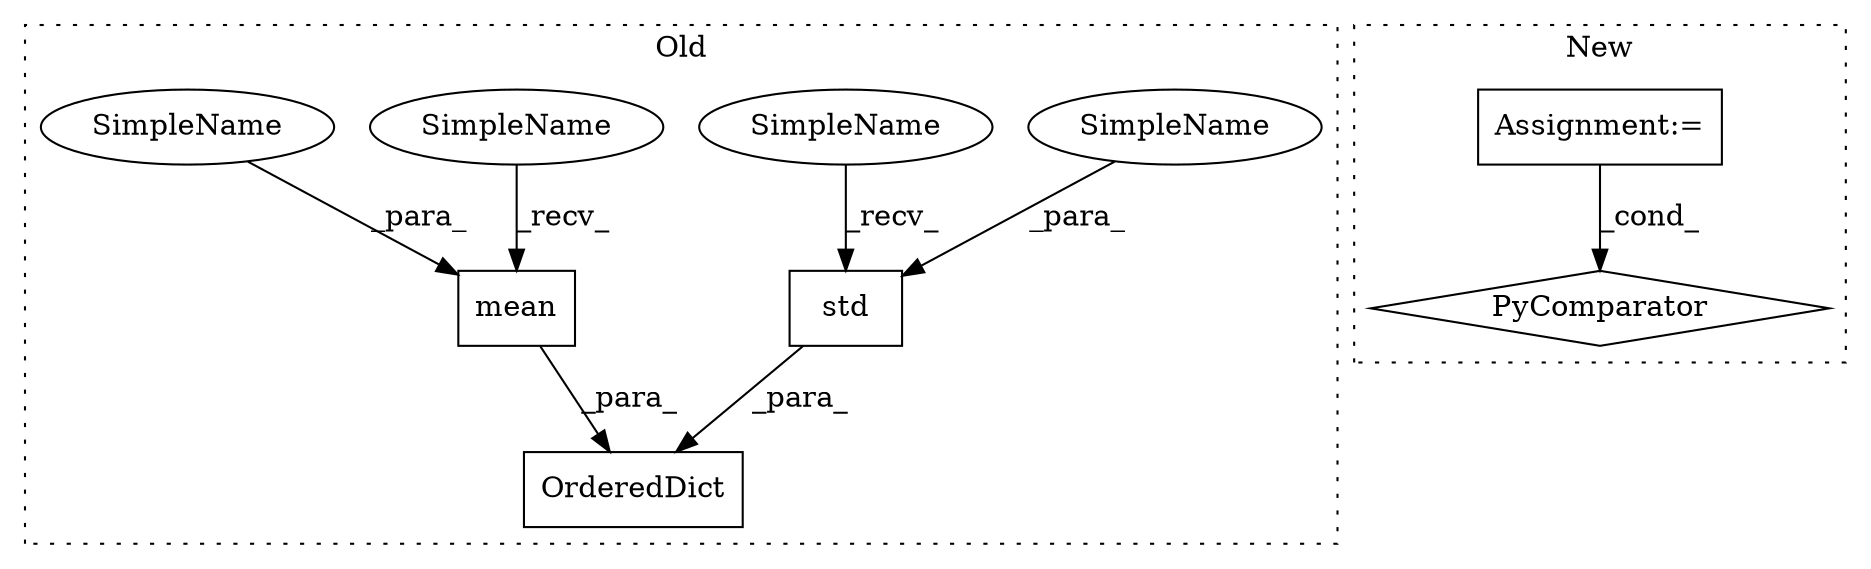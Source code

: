 digraph G {
subgraph cluster0 {
1 [label="mean" a="32" s="12552,12565" l="5,1" shape="box"];
3 [label="std" a="32" s="12581,12593" l="4,1" shape="box"];
4 [label="OrderedDict" a="32" s="12519,12625" l="12,1" shape="box"];
6 [label="SimpleName" a="42" s="12585" l="8" shape="ellipse"];
7 [label="SimpleName" a="42" s="12557" l="8" shape="ellipse"];
8 [label="SimpleName" a="42" s="12575" l="5" shape="ellipse"];
9 [label="SimpleName" a="42" s="12546" l="5" shape="ellipse"];
label = "Old";
style="dotted";
}
subgraph cluster1 {
2 [label="PyComparator" a="113" s="13279" l="79" shape="diamond"];
5 [label="Assignment:=" a="7" s="13279" l="79" shape="box"];
label = "New";
style="dotted";
}
1 -> 4 [label="_para_"];
3 -> 4 [label="_para_"];
5 -> 2 [label="_cond_"];
6 -> 3 [label="_para_"];
7 -> 1 [label="_para_"];
8 -> 3 [label="_recv_"];
9 -> 1 [label="_recv_"];
}